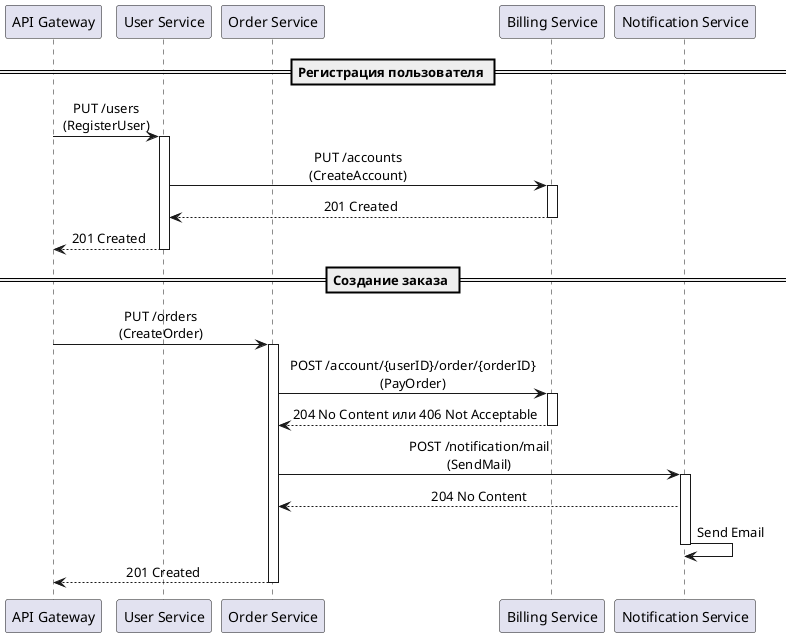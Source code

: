 @startuml
skinparam sequenceMessageAlign center

participant Gateway [
API Gateway
]

participant User [
User Service
]

participant Order [
Order Service
]

participant Billing [
Billing Service
]

participant Notification [
Notification Service
]

== Регистрация пользователя ==

Gateway -> User: PUT /users\n(RegisterUser)
activate User

User -> Billing: PUT /accounts\n(CreateAccount)
activate Billing

User <-- Billing: 201 Created
deactivate Billing

Gateway <-- User: 201 Created
deactivate User

== Создание заказа ==
Gateway -> Order: PUT /orders\n(CreateOrder)
activate Order

Order -> Billing: POST /account/{userID}/order/{orderID}\n(PayOrder)
activate Billing

Order <-- Billing: 204 No Content или 406 Not Acceptable
deactivate Billing

Order -> Notification: POST /notification/mail\n(SendMail)
activate Notification

Order <-- Notification: 204 No Content

Notification -> Notification: Send Email
deactivate Notification

Gateway <-- Order: 201 Created
deactivate Order

@enduml
